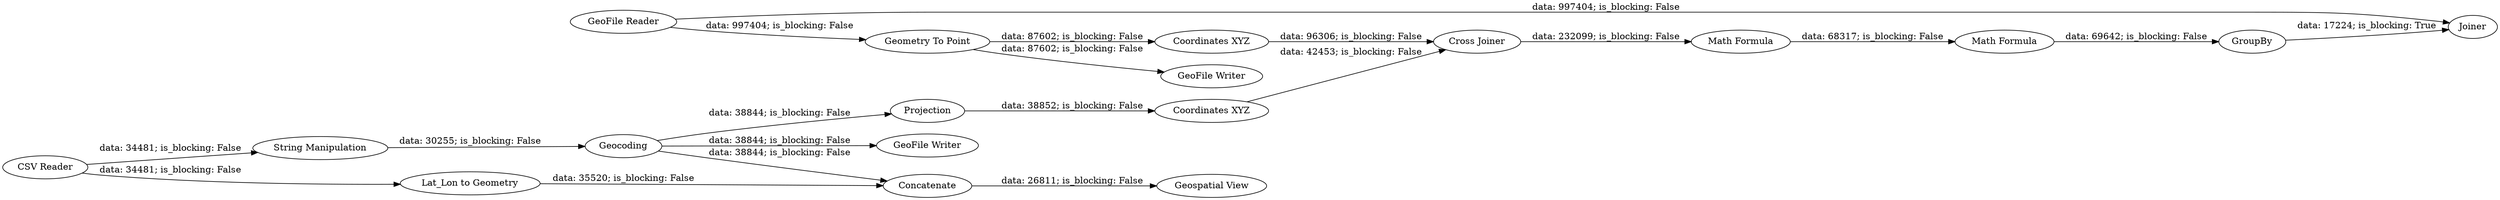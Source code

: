 digraph {
	"5491908520013511161_10" [label=Projection]
	"5491908520013511161_1" [label="CSV Reader"]
	"5491908520013511161_13" [label="Math Formula"]
	"5491908520013511161_6" [label="Geospatial View"]
	"5491908520013511161_15" [label=GroupBy]
	"5491908520013511161_11" [label="Coordinates XYZ"]
	"5491908520013511161_14" [label="Math Formula"]
	"5491908520013511161_16" [label=Joiner]
	"5491908520013511161_12" [label="Cross Joiner"]
	"5491908520013511161_5" [label=Concatenate]
	"5491908520013511161_17" [label="GeoFile Writer"]
	"5491908520013511161_8" [label="Geometry To Point"]
	"5491908520013511161_2" [label="String Manipulation"]
	"5491908520013511161_7" [label="GeoFile Reader"]
	"5491908520013511161_3" [label=Geocoding]
	"5491908520013511161_18" [label="GeoFile Writer"]
	"5491908520013511161_9" [label="Coordinates XYZ"]
	"5491908520013511161_4" [label="Lat_Lon to Geometry"]
	"5491908520013511161_14" -> "5491908520013511161_15" [label="data: 69642; is_blocking: False"]
	"5491908520013511161_8" -> "5491908520013511161_18" [label="data: 87602; is_blocking: False"]
	"5491908520013511161_11" -> "5491908520013511161_12" [label="data: 42453; is_blocking: False"]
	"5491908520013511161_8" -> "5491908520013511161_9" [label="data: 87602; is_blocking: False"]
	"5491908520013511161_10" -> "5491908520013511161_11" [label="data: 38852; is_blocking: False"]
	"5491908520013511161_3" -> "5491908520013511161_10" [label="data: 38844; is_blocking: False"]
	"5491908520013511161_1" -> "5491908520013511161_4" [label="data: 34481; is_blocking: False"]
	"5491908520013511161_15" -> "5491908520013511161_16" [label="data: 17224; is_blocking: True"]
	"5491908520013511161_5" -> "5491908520013511161_6" [label="data: 26811; is_blocking: False"]
	"5491908520013511161_7" -> "5491908520013511161_8" [label="data: 997404; is_blocking: False"]
	"5491908520013511161_12" -> "5491908520013511161_13" [label="data: 232099; is_blocking: False"]
	"5491908520013511161_2" -> "5491908520013511161_3" [label="data: 30255; is_blocking: False"]
	"5491908520013511161_7" -> "5491908520013511161_16" [label="data: 997404; is_blocking: False"]
	"5491908520013511161_1" -> "5491908520013511161_2" [label="data: 34481; is_blocking: False"]
	"5491908520013511161_13" -> "5491908520013511161_14" [label="data: 68317; is_blocking: False"]
	"5491908520013511161_3" -> "5491908520013511161_17" [label="data: 38844; is_blocking: False"]
	"5491908520013511161_3" -> "5491908520013511161_5" [label="data: 38844; is_blocking: False"]
	"5491908520013511161_4" -> "5491908520013511161_5" [label="data: 35520; is_blocking: False"]
	"5491908520013511161_9" -> "5491908520013511161_12" [label="data: 96306; is_blocking: False"]
	rankdir=LR
}
